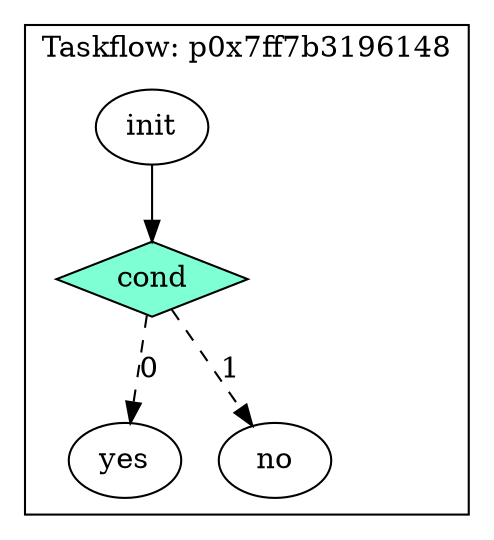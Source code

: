digraph Taskflow {
subgraph cluster_p0x7ff7b31961a8 {
label="Taskflow: p0x7ff7b3196148";
p0x7f80980659e0[label="init" ];
p0x7f80980659e0 -> p0x7f8098064d20;
p0x7f8098064d20[label="cond" shape=diamond color=black fillcolor=aquamarine style=filled];
p0x7f8098064d20 -> p0x7f8098064e30 [style=dashed label="0"];
p0x7f8098064d20 -> p0x7f8098064b00 [style=dashed label="1"];
p0x7f8098064e30[label="yes" ];
p0x7f8098064b00[label="no" ];
}
}
